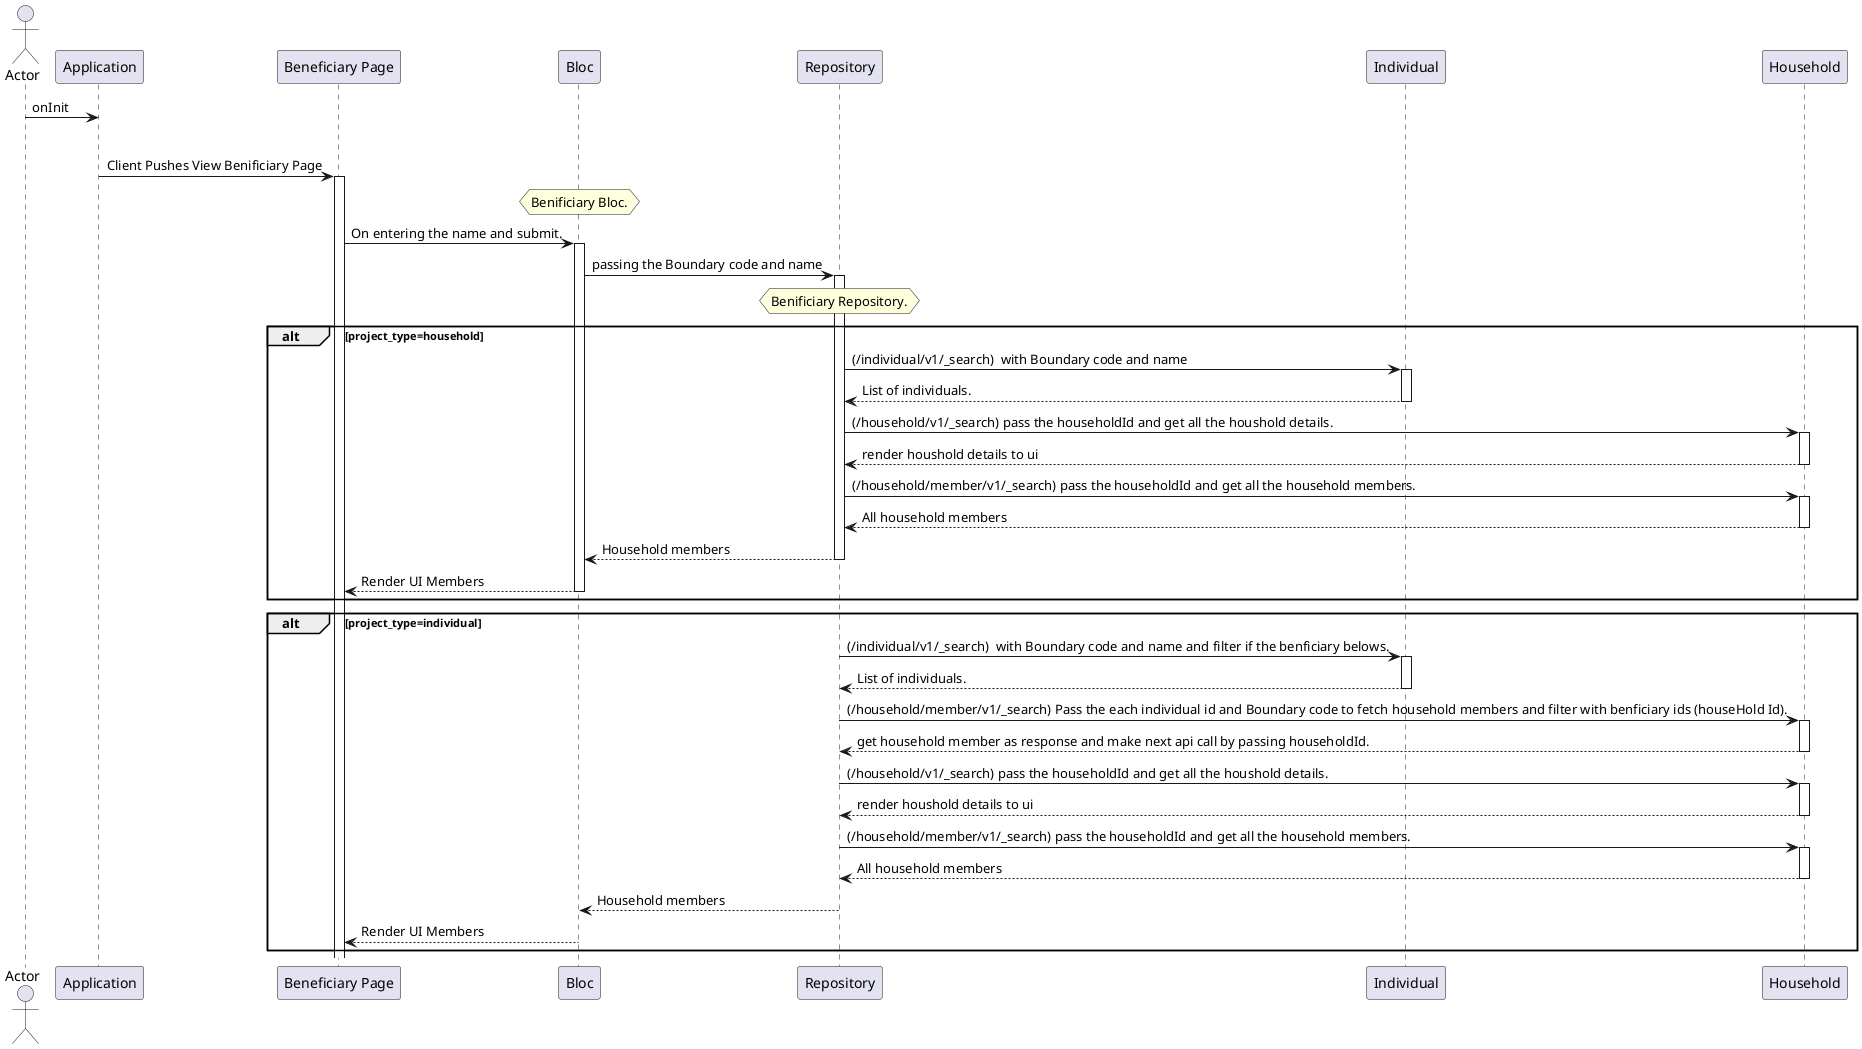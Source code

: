 @startuml Beneficiary Search

actor Actor
participant Application as client
participant "Beneficiary Page" as beneficiary
participant Bloc
participant Repository as repository
participant Individual as individual_service
participant Household as house_hold_service

Actor -> client: onInit
group  View Benificiary

    autoactivate on


    client -> beneficiary: Client Pushes View Benificiary Page
    hnote over Bloc : Benificiary Bloc.
    beneficiary -> Bloc : On entering the name and submit.
    Bloc -> repository : passing the Boundary code and name
    hnote over repository : Benificiary Repository.

alt project_type=household
    repository -> individual_service : (/individual/v1/_search)  with Boundary code and name
    return List of individuals.

    repository -> house_hold_service : (/household/v1/_search) pass the householdId and get all the houshold details.
    return render houshold details to ui

    repository -> house_hold_service : (/household/member/v1/_search) pass the householdId and get all the household members.
    return All household members

    repository --> Bloc: Household members
    Bloc --> beneficiary:  Render UI Members
end

alt project_type=individual 
 repository -> individual_service : (/individual/v1/_search)  with Boundary code and name and filter if the benficiary belows.
    return List of individuals.
        repository -> house_hold_service: (/household/member/v1/_search) Pass the each individual id and Boundary code to fetch household members and filter with benficiary ids (houseHold Id).
    return get household member as response and make next api call by passing householdId.
      repository -> house_hold_service : (/household/v1/_search) pass the householdId and get all the houshold details.
    return render houshold details to ui

    repository -> house_hold_service : (/household/member/v1/_search) pass the householdId and get all the household members.
    return All household members

    repository --> Bloc: Household members
    Bloc --> beneficiary:  Render UI Members

    autoactivate off
end
@enduml